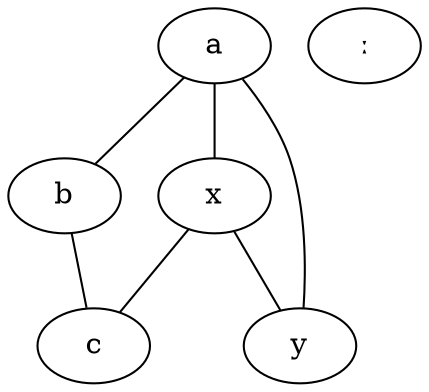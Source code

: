 graph test2 {
       a -- b -- c;
       a -- {x y};
       x -- c [w=10.0];
       x -- y ː[w=5.0,len=3];
}


